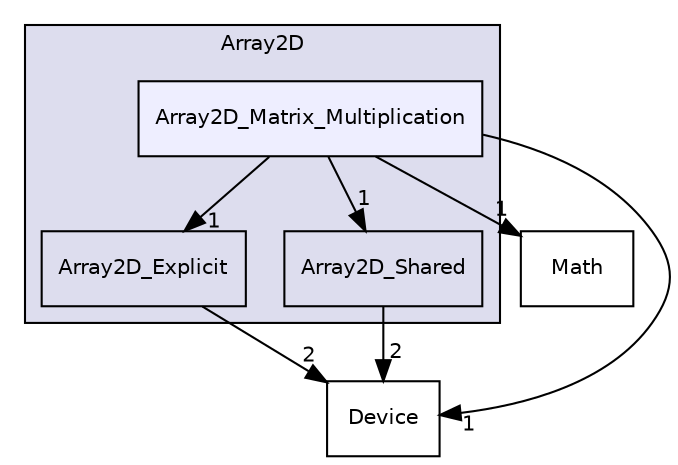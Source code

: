 digraph "Array2D/Array2D_Matrix_Multiplication" {
  bgcolor=transparent;
  compound=true
  node [ fontsize="10", fontname="Helvetica"];
  edge [ labelfontsize="10", labelfontname="Helvetica"];
  subgraph clusterdir_224ac7b824186f4773522b8bb0743517 {
    graph [ bgcolor="#ddddee", pencolor="black", label="Array2D" fontname="Helvetica", fontsize="10", URL="dir_224ac7b824186f4773522b8bb0743517.html"]
  dir_d07f70f6f0df2fd62d6391256576f752 [shape=box label="Array2D_Explicit" URL="dir_d07f70f6f0df2fd62d6391256576f752.html"];
  dir_f544caf13974911bd88875a479180312 [shape=box label="Array2D_Shared" URL="dir_f544caf13974911bd88875a479180312.html"];
  dir_326b67251cb17ee807bb80b89677d818 [shape=box, label="Array2D_Matrix_Multiplication", style="filled", fillcolor="#eeeeff", pencolor="black", URL="dir_326b67251cb17ee807bb80b89677d818.html"];
  }
  dir_3813464283bee2267f39dcf080a84d74 [shape=box label="Math" URL="dir_3813464283bee2267f39dcf080a84d74.html"];
  dir_737e998198a830156af4433d00da986d [shape=box label="Device" URL="dir_737e998198a830156af4433d00da986d.html"];
  dir_f544caf13974911bd88875a479180312->dir_737e998198a830156af4433d00da986d [headlabel="2", labeldistance=1.5 headhref="dir_000005_000006.html"];
  dir_326b67251cb17ee807bb80b89677d818->dir_3813464283bee2267f39dcf080a84d74 [headlabel="1", labeldistance=1.5 headhref="dir_000003_000007.html"];
  dir_326b67251cb17ee807bb80b89677d818->dir_737e998198a830156af4433d00da986d [headlabel="1", labeldistance=1.5 headhref="dir_000003_000006.html"];
  dir_326b67251cb17ee807bb80b89677d818->dir_d07f70f6f0df2fd62d6391256576f752 [headlabel="1", labeldistance=1.5 headhref="dir_000003_000002.html"];
  dir_326b67251cb17ee807bb80b89677d818->dir_f544caf13974911bd88875a479180312 [headlabel="1", labeldistance=1.5 headhref="dir_000003_000005.html"];
  dir_d07f70f6f0df2fd62d6391256576f752->dir_737e998198a830156af4433d00da986d [headlabel="2", labeldistance=1.5 headhref="dir_000002_000006.html"];
}
